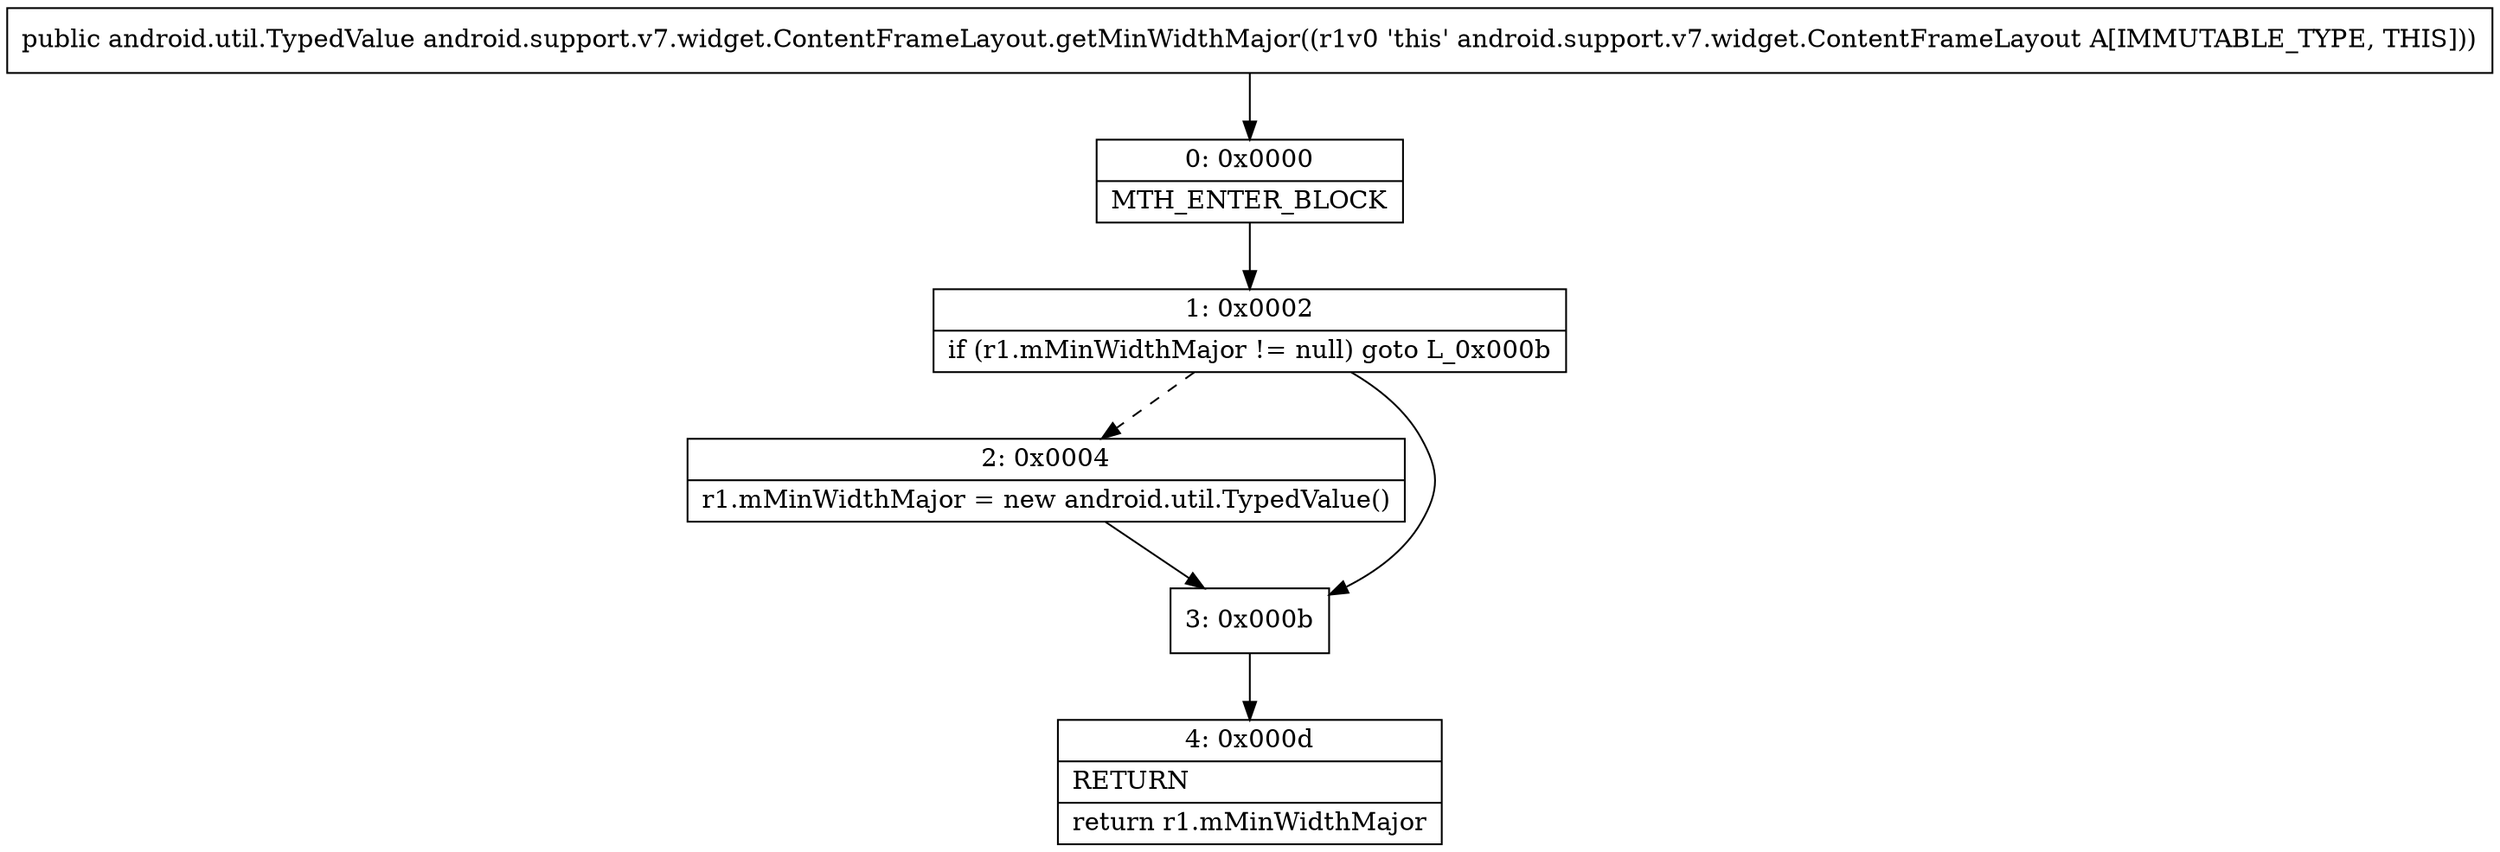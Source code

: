 digraph "CFG forandroid.support.v7.widget.ContentFrameLayout.getMinWidthMajor()Landroid\/util\/TypedValue;" {
Node_0 [shape=record,label="{0\:\ 0x0000|MTH_ENTER_BLOCK\l}"];
Node_1 [shape=record,label="{1\:\ 0x0002|if (r1.mMinWidthMajor != null) goto L_0x000b\l}"];
Node_2 [shape=record,label="{2\:\ 0x0004|r1.mMinWidthMajor = new android.util.TypedValue()\l}"];
Node_3 [shape=record,label="{3\:\ 0x000b}"];
Node_4 [shape=record,label="{4\:\ 0x000d|RETURN\l|return r1.mMinWidthMajor\l}"];
MethodNode[shape=record,label="{public android.util.TypedValue android.support.v7.widget.ContentFrameLayout.getMinWidthMajor((r1v0 'this' android.support.v7.widget.ContentFrameLayout A[IMMUTABLE_TYPE, THIS])) }"];
MethodNode -> Node_0;
Node_0 -> Node_1;
Node_1 -> Node_2[style=dashed];
Node_1 -> Node_3;
Node_2 -> Node_3;
Node_3 -> Node_4;
}

